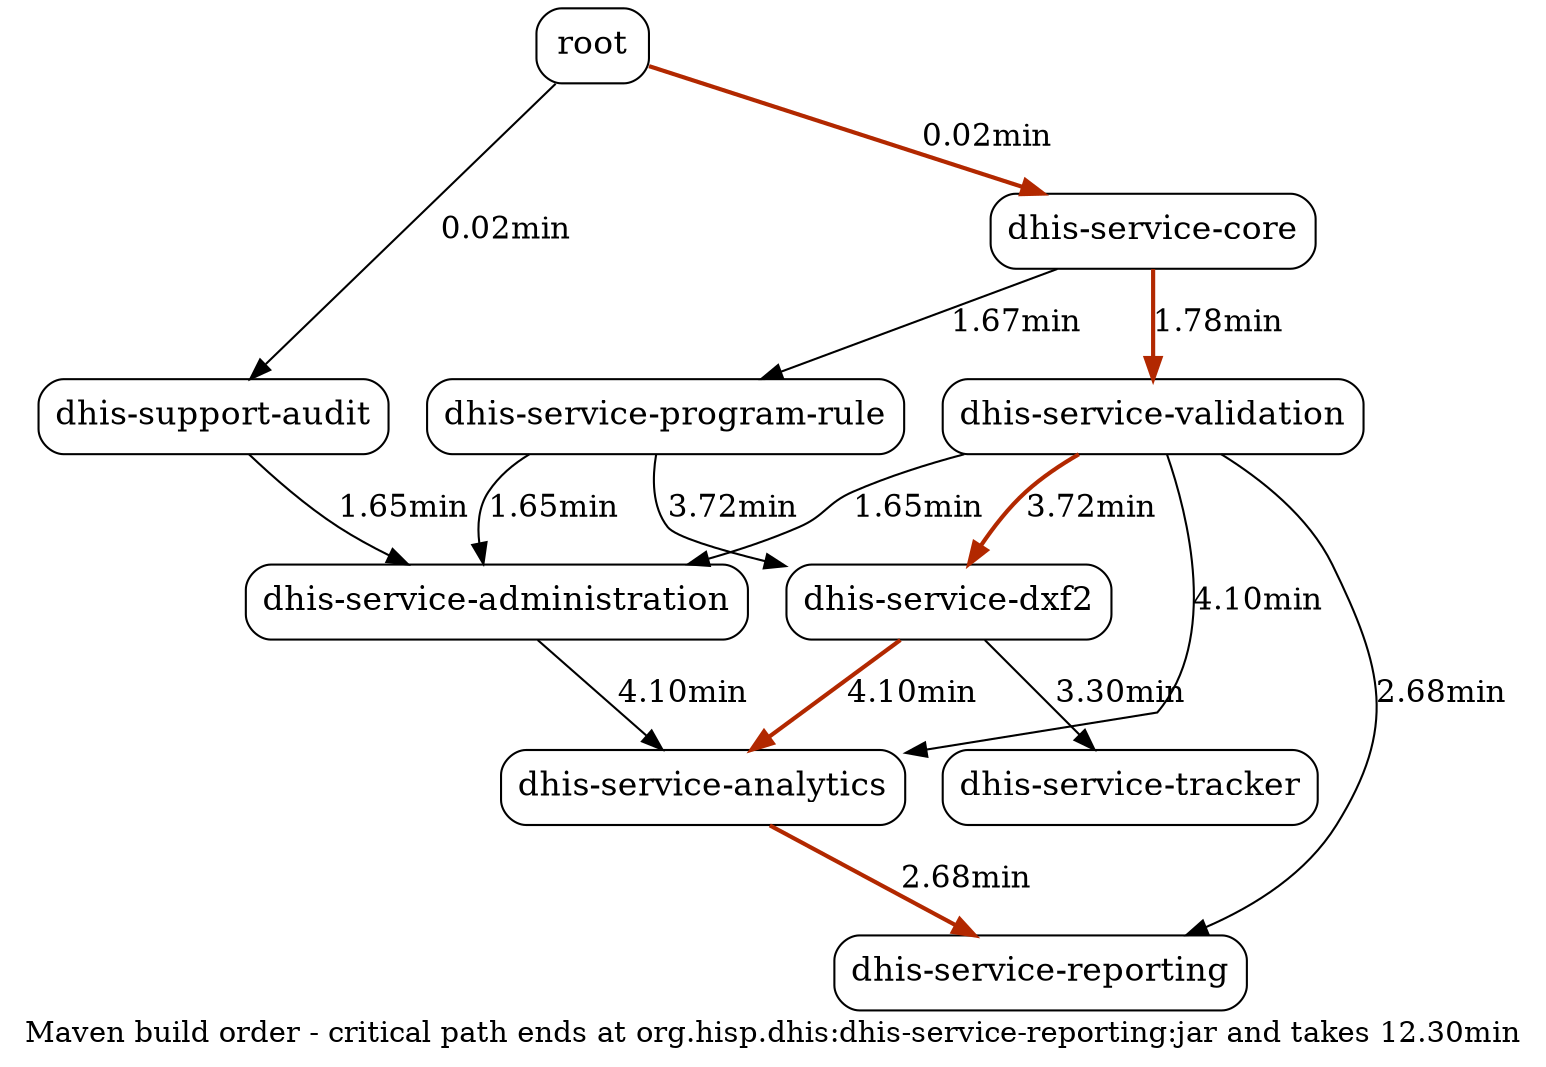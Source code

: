 strict digraph "maven build order" {
  label="Maven build order - critical path ends at org.hisp.dhis:dhis-service-reporting:jar and takes 12.30min";
  "org.hisp.dhis:dhis-service-validation:jar" [ label="dhis-service-validation" fontsize="16" shape="box" style="rounded" ];
  "org.hisp.dhis:dhis-service-core:jar" [ label="dhis-service-core" fontsize="16" shape="box" style="rounded" ];
  "org.hisp.dhis:dhis-service-program-rule:jar" [ label="dhis-service-program-rule" fontsize="16" shape="box" style="rounded" ];
  "org.hisp.dhis:dhis-service-administration:jar" [ label="dhis-service-administration" fontsize="16" shape="box" style="rounded" ];
  "org.hisp.dhis:dhis-support-audit:jar" [ label="dhis-support-audit" fontsize="16" shape="box" style="rounded" ];
  "org.hisp.dhis:dhis-service-dxf2:jar" [ label="dhis-service-dxf2" fontsize="16" shape="box" style="rounded" ];
  "org.hisp.dhis:dhis-service-analytics:jar" [ label="dhis-service-analytics" fontsize="16" shape="box" style="rounded" ];
  "org.hisp.dhis:dhis-service-tracker:jar" [ label="dhis-service-tracker" fontsize="16" shape="box" style="rounded" ];
  "org.hisp.dhis:dhis-service-reporting:jar" [ label="dhis-service-reporting" fontsize="16" shape="box" style="rounded" ];
  "root:root:null" [ label="root" fontsize="16" shape="box" style="rounded" ];
  "org.hisp.dhis:dhis-service-core:jar" -> "org.hisp.dhis:dhis-service-validation:jar" [ penwidth="2" color="#b22800" weight="107.0" fontsize="15" label="1.78min" ];
  "org.hisp.dhis:dhis-service-core:jar" -> "org.hisp.dhis:dhis-service-program-rule:jar" [ weight="100.0" fontsize="15" label="1.67min" ];
  "org.hisp.dhis:dhis-service-program-rule:jar" -> "org.hisp.dhis:dhis-service-administration:jar" [ weight="99.0" fontsize="15" label="1.65min" ];
  "org.hisp.dhis:dhis-service-validation:jar" -> "org.hisp.dhis:dhis-service-administration:jar" [ weight="99.0" fontsize="15" label="1.65min" ];
  "org.hisp.dhis:dhis-support-audit:jar" -> "org.hisp.dhis:dhis-service-administration:jar" [ weight="99.0" fontsize="15" label="1.65min" ];
  "org.hisp.dhis:dhis-service-program-rule:jar" -> "org.hisp.dhis:dhis-service-dxf2:jar" [ weight="223.0" fontsize="15" label="3.72min" ];
  "org.hisp.dhis:dhis-service-validation:jar" -> "org.hisp.dhis:dhis-service-dxf2:jar" [ penwidth="2" color="#b22800" weight="223.0" fontsize="15" label="3.72min" ];
  "org.hisp.dhis:dhis-service-dxf2:jar" -> "org.hisp.dhis:dhis-service-analytics:jar" [ penwidth="2" color="#b22800" weight="246.0" fontsize="15" label="4.10min" ];
  "org.hisp.dhis:dhis-service-administration:jar" -> "org.hisp.dhis:dhis-service-analytics:jar" [ weight="246.0" fontsize="15" label="4.10min" ];
  "org.hisp.dhis:dhis-service-validation:jar" -> "org.hisp.dhis:dhis-service-analytics:jar" [ weight="246.0" fontsize="15" label="4.10min" ];
  "org.hisp.dhis:dhis-service-dxf2:jar" -> "org.hisp.dhis:dhis-service-tracker:jar" [ weight="198.0" fontsize="15" label="3.30min" ];
  "org.hisp.dhis:dhis-service-analytics:jar" -> "org.hisp.dhis:dhis-service-reporting:jar" [ penwidth="2" color="#b22800" weight="161.0" fontsize="15" label="2.68min" ];
  "org.hisp.dhis:dhis-service-validation:jar" -> "org.hisp.dhis:dhis-service-reporting:jar" [ weight="161.0" fontsize="15" label="2.68min" ];
  "root:root:null" -> "org.hisp.dhis:dhis-service-core:jar" [ penwidth="2" color="#b22800" weight="1.0" fontsize="15" label="0.02min" ];
  "root:root:null" -> "org.hisp.dhis:dhis-support-audit:jar" [ weight="1.0" fontsize="15" label="0.02min" ];
}

